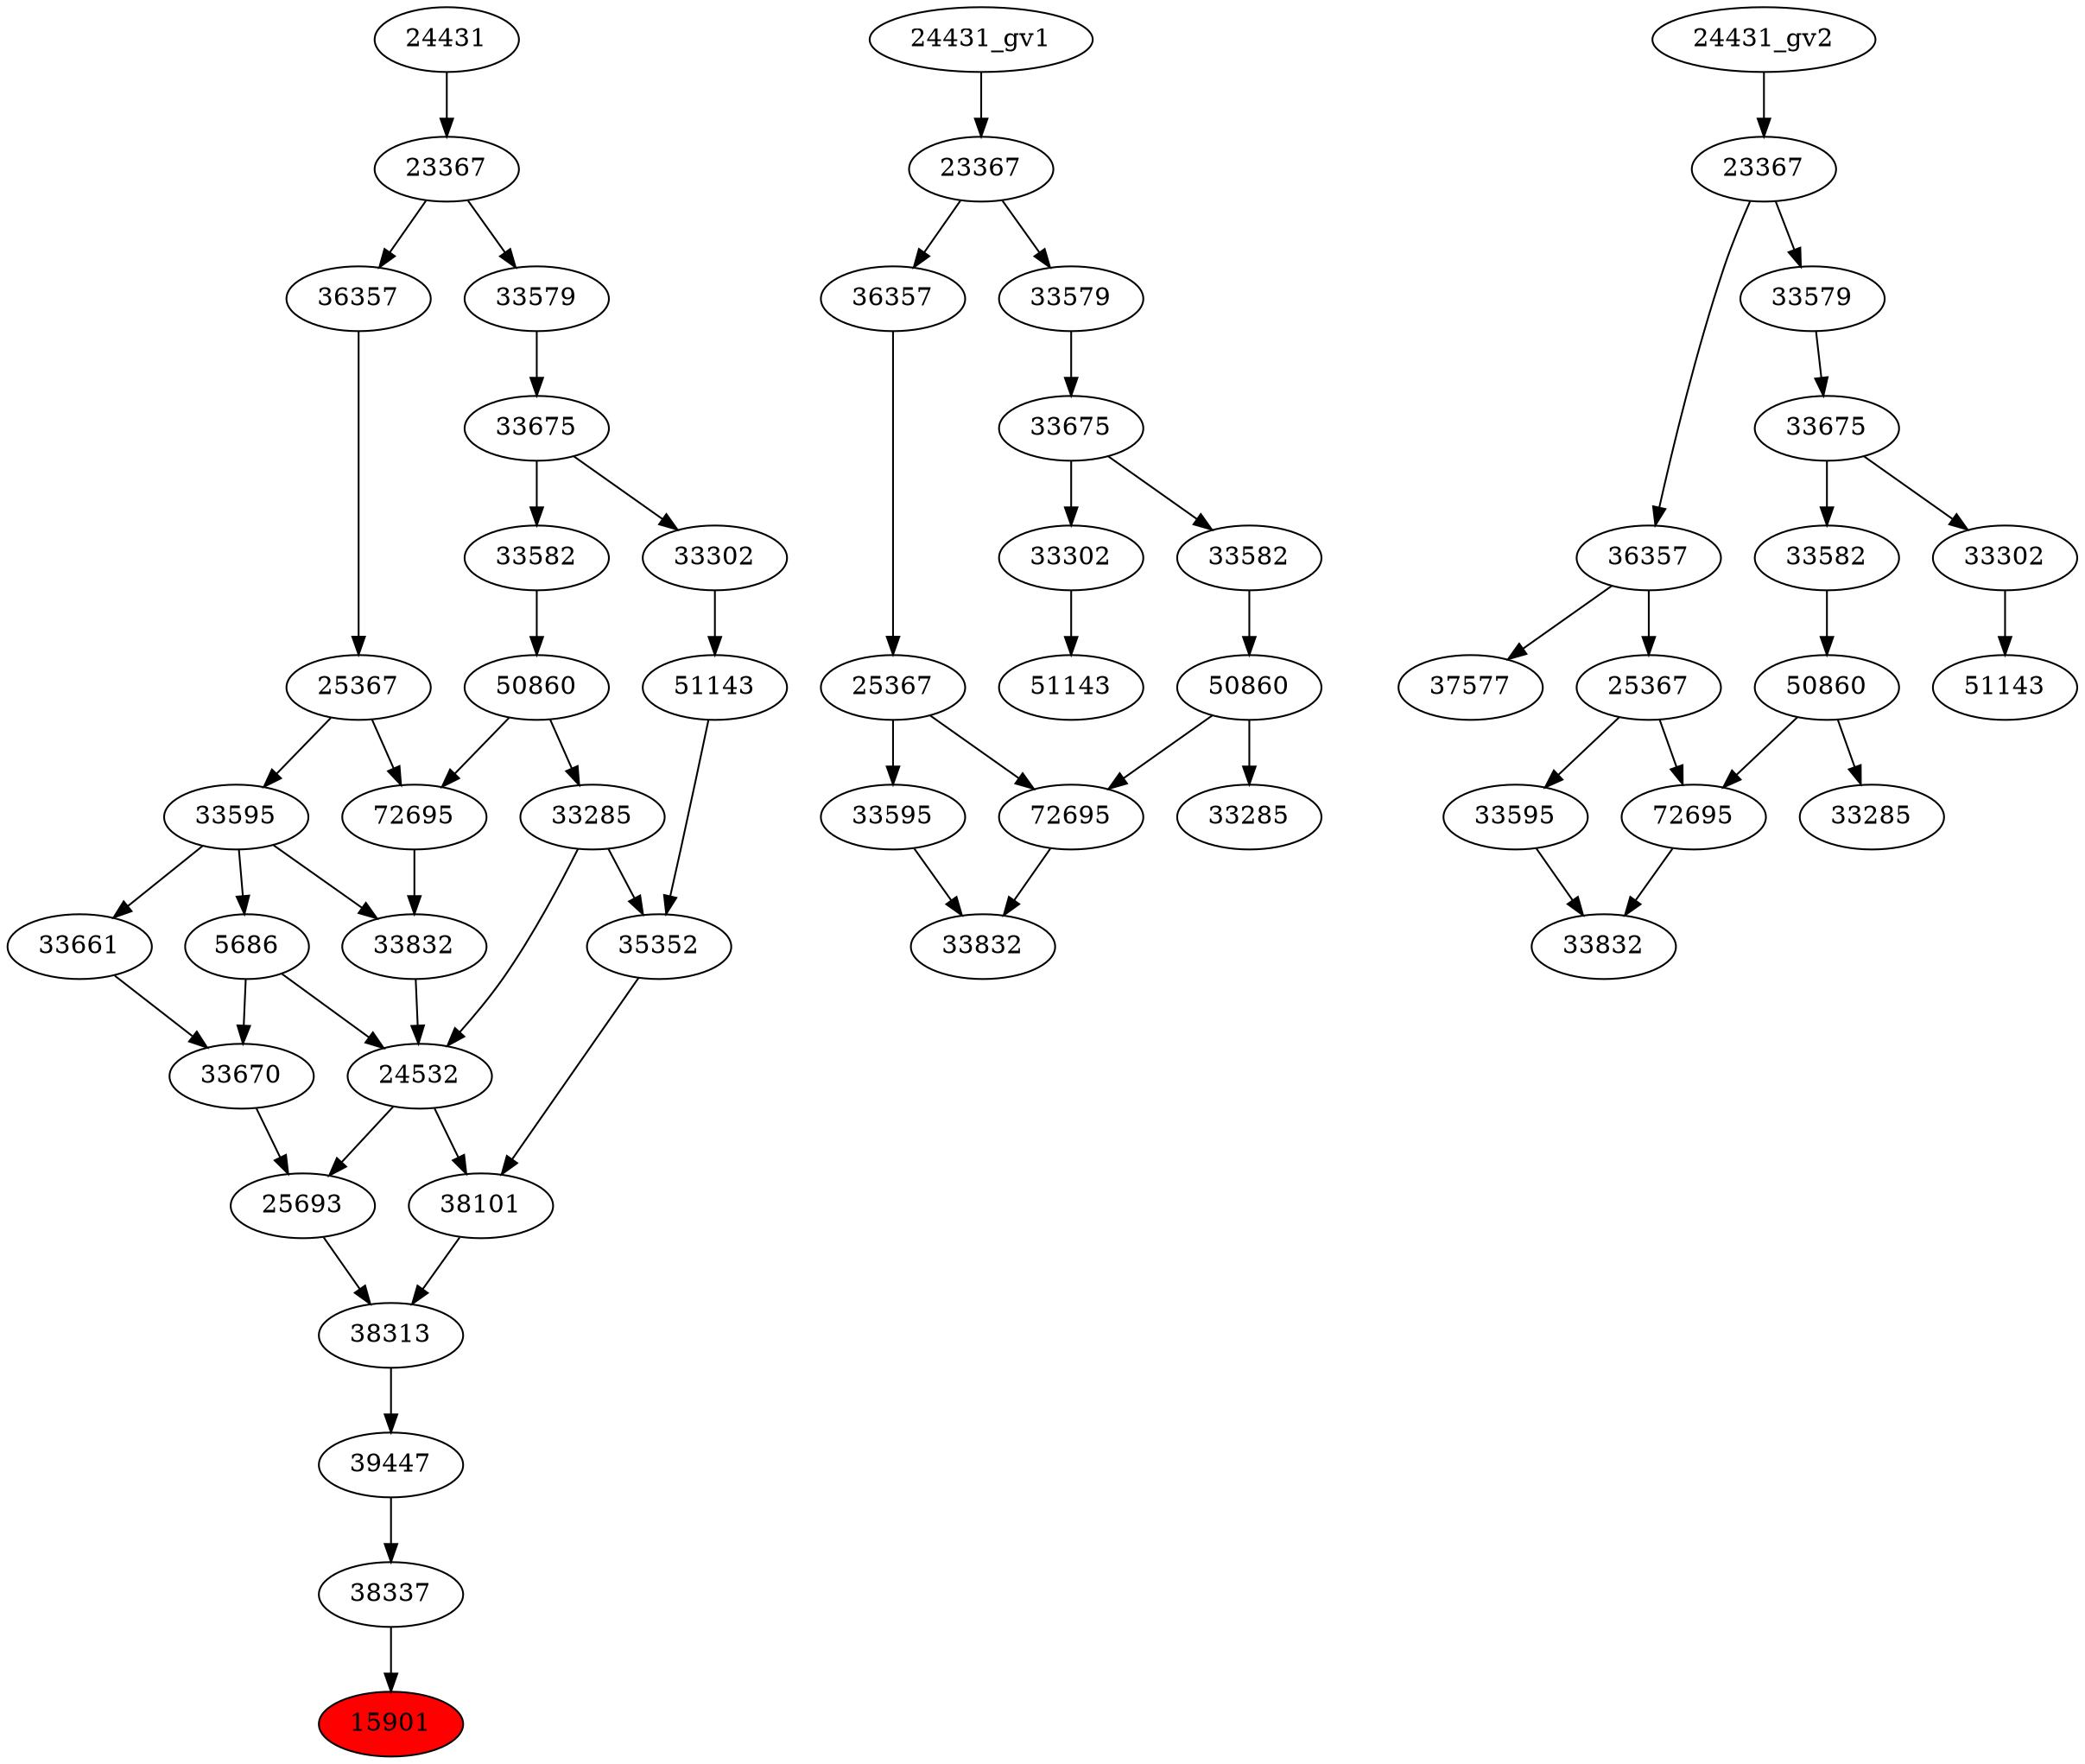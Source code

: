 strict digraph root {
	node [label="\N"];
	{
		node [fillcolor="",
			label="\N",
			style=""
		];
		15901		 [fillcolor=red,
			label=15901,
			style=filled];
		38337		 [label=38337];
		38337 -> 15901;
		39447		 [label=39447];
		39447 -> 38337;
		38313		 [label=38313];
		38313 -> 39447;
		25693		 [label=25693];
		25693 -> 38313;
		38101		 [label=38101];
		38101 -> 38313;
		24532		 [label=24532];
		24532 -> 25693;
		24532 -> 38101;
		33670		 [label=33670];
		33670 -> 25693;
		35352		 [label=35352];
		35352 -> 38101;
		33285		 [label=33285];
		33285 -> 24532;
		33285 -> 35352;
		5686		 [label=5686];
		5686 -> 24532;
		5686 -> 33670;
		33832		 [label=33832];
		33832 -> 24532;
		33661		 [label=33661];
		33661 -> 33670;
		51143		 [label=51143];
		51143 -> 35352;
		50860		 [label=50860];
		50860 -> 33285;
		72695		 [label=72695];
		50860 -> 72695;
		33595		 [label=33595];
		33595 -> 5686;
		33595 -> 33832;
		33595 -> 33661;
		72695 -> 33832;
		33302		 [label=33302];
		33302 -> 51143;
		33582		 [label=33582];
		33582 -> 50860;
		25367		 [label=25367];
		25367 -> 33595;
		25367 -> 72695;
		33675		 [label=33675];
		33675 -> 33302;
		33675 -> 33582;
		36357		 [label=36357];
		36357 -> 25367;
		33579		 [label=33579];
		33579 -> 33675;
		23367		 [label=23367];
		23367 -> 36357;
		23367 -> 33579;
		24431		 [label=24431];
		24431 -> 23367;
	}
	{
		node [label="\N"];
		"33285_gv1"		 [label=33285];
		"50860_gv1"		 [label=50860];
		"50860_gv1" -> "33285_gv1";
		"72695_gv1"		 [label=72695];
		"50860_gv1" -> "72695_gv1";
		"33832_gv1"		 [label=33832];
		"72695_gv1" -> "33832_gv1";
		"33595_gv1"		 [label=33595];
		"33595_gv1" -> "33832_gv1";
		"51143_gv1"		 [label=51143];
		"33302_gv1"		 [label=33302];
		"33302_gv1" -> "51143_gv1";
		"33582_gv1"		 [label=33582];
		"33582_gv1" -> "50860_gv1";
		"25367_gv1"		 [label=25367];
		"25367_gv1" -> "72695_gv1";
		"25367_gv1" -> "33595_gv1";
		"33675_gv1"		 [label=33675];
		"33675_gv1" -> "33302_gv1";
		"33675_gv1" -> "33582_gv1";
		"36357_gv1"		 [label=36357];
		"36357_gv1" -> "25367_gv1";
		"33579_gv1"		 [label=33579];
		"33579_gv1" -> "33675_gv1";
		"23367_gv1"		 [label=23367];
		"23367_gv1" -> "36357_gv1";
		"23367_gv1" -> "33579_gv1";
		"24431_gv1" -> "23367_gv1";
	}
	{
		node [label="\N"];
		"33285_gv2"		 [label=33285];
		"50860_gv2"		 [label=50860];
		"50860_gv2" -> "33285_gv2";
		"72695_gv2"		 [label=72695];
		"50860_gv2" -> "72695_gv2";
		"33582_gv2"		 [label=33582];
		"33582_gv2" -> "50860_gv2";
		37577		 [label=37577];
		"36357_gv2"		 [label=36357];
		"36357_gv2" -> 37577;
		"25367_gv2"		 [label=25367];
		"36357_gv2" -> "25367_gv2";
		"33675_gv2"		 [label=33675];
		"33675_gv2" -> "33582_gv2";
		"33302_gv2"		 [label=33302];
		"33675_gv2" -> "33302_gv2";
		"33579_gv2"		 [label=33579];
		"33579_gv2" -> "33675_gv2";
		"33832_gv2"		 [label=33832];
		"72695_gv2" -> "33832_gv2";
		"33595_gv2"		 [label=33595];
		"33595_gv2" -> "33832_gv2";
		"51143_gv2"		 [label=51143];
		"33302_gv2" -> "51143_gv2";
		"23367_gv2"		 [label=23367];
		"23367_gv2" -> "36357_gv2";
		"23367_gv2" -> "33579_gv2";
		"25367_gv2" -> "72695_gv2";
		"25367_gv2" -> "33595_gv2";
		"24431_gv2" -> "23367_gv2";
	}
}
